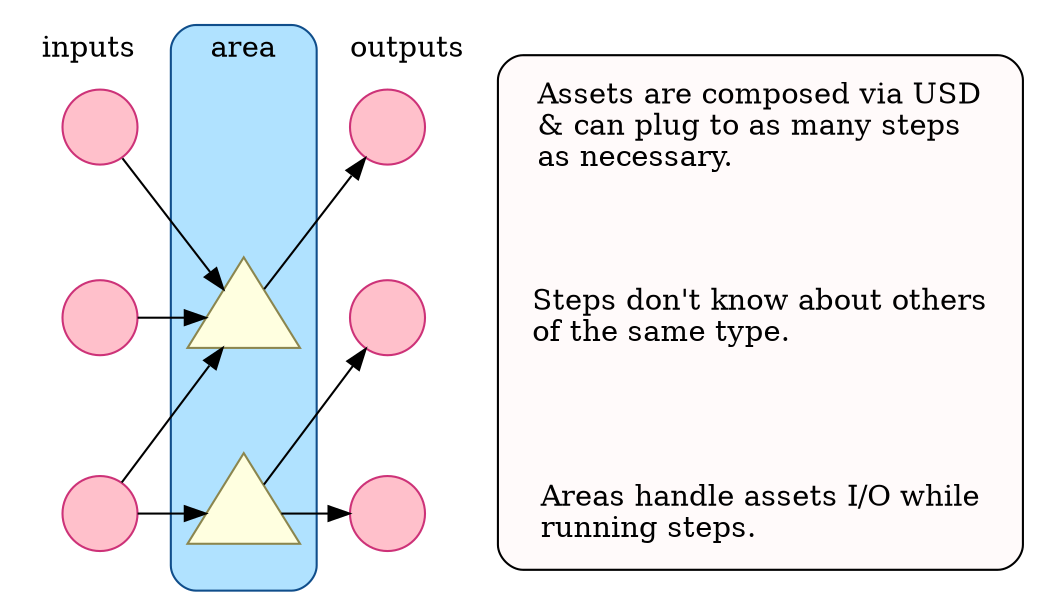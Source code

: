 digraph area_overview {
    bgcolor=invis
    newrank=true
    subgraph cluster_inputs {
        label=inputs
        color=invis
        node [shape=circle label="" fillcolor=pink style=filled color=violetred3] input_asset1 input_asset2 input_asset3
        input_asset1 -> input_asset2 -> input_asset3 [style=invis]
    }
    subgraph cluster_area {
        style="filled,rounded"
        label=area
        fillcolor=lightskyblue1 color=dodgerblue4
        sentinel [style=invis label=""]
        node [shape=triangle label="" fillcolor=lightyellow style=filled color=khaki4 height=.8] step2 step3
        sentinel -> step2 -> step3 [style=invis]
    }
    subgraph cluster_outputs {
        label=outputs
        color=invis
        node [shape=circle label="" fillcolor=pink style=filled color=violetred3] output_asset1 output_asset2 output_asset3
        output_asset1 -> output_asset2 -> output_asset3 [style=invis]
    }
    subgraph cluster_descriptions {
        style="rounded,filled"
        fillcolor=snow
        node [shape=none]
        asset_d [label="Assets are composed via USD\l& can plug to as many steps\las necessary.\l"]
        step_d [label="Steps don't know about others\lof the same type.\l"]
        area_d [label="Areas handle assets I/O while\lrunning steps.\l"]
    }
    {input_asset1 input_asset2 input_asset3} -> step2
    input_asset3 -> step3
    step2 -> output_asset1
    step3 -> {output_asset2 output_asset3}
    {rank=same input_asset1 sentinel output_asset1 asset_d}
    {rank=same input_asset2 step2 output_asset2 step_d}
    {rank=same input_asset3 step3 output_asset3 area_d}
}
